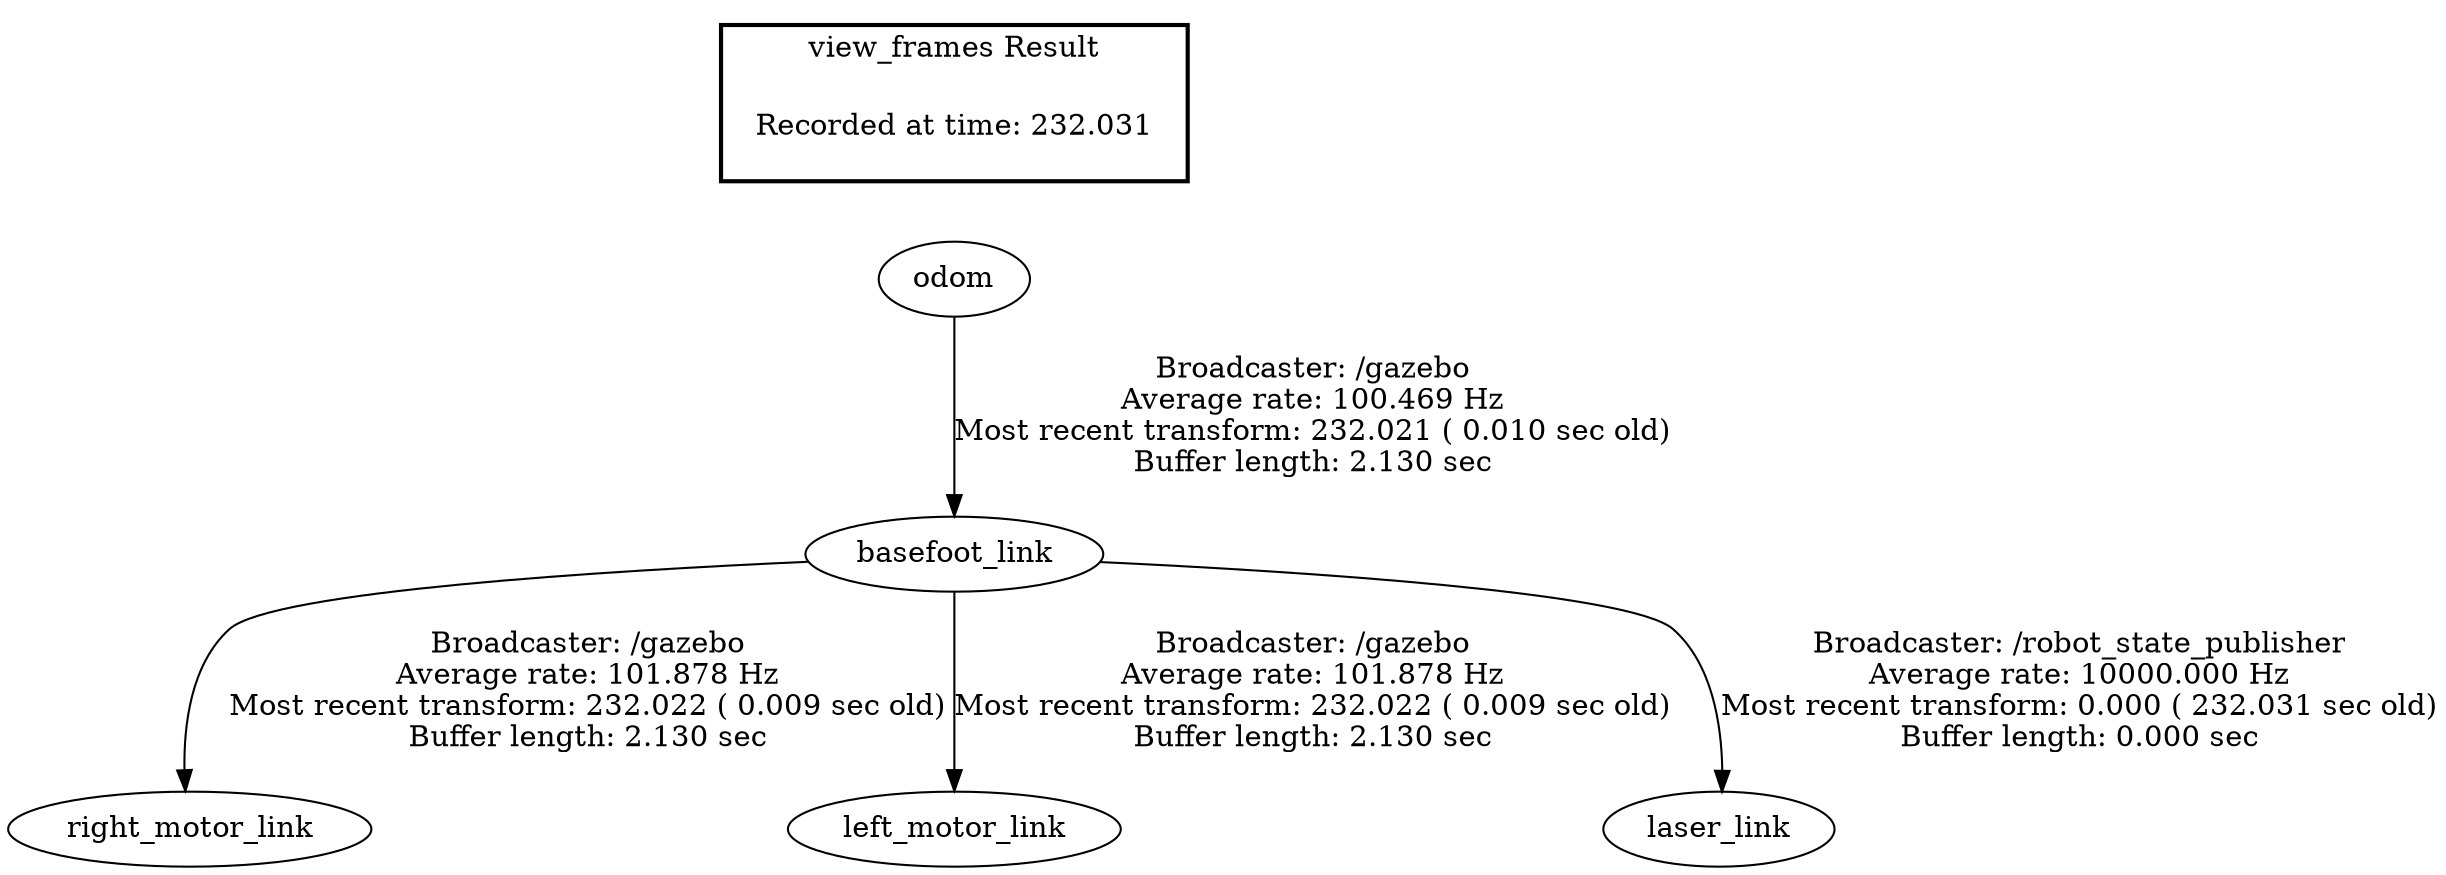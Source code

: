 digraph G {
"odom" -> "basefoot_link"[label="Broadcaster: /gazebo\nAverage rate: 100.469 Hz\nMost recent transform: 232.021 ( 0.010 sec old)\nBuffer length: 2.130 sec\n"];
"basefoot_link" -> "right_motor_link"[label="Broadcaster: /gazebo\nAverage rate: 101.878 Hz\nMost recent transform: 232.022 ( 0.009 sec old)\nBuffer length: 2.130 sec\n"];
"basefoot_link" -> "left_motor_link"[label="Broadcaster: /gazebo\nAverage rate: 101.878 Hz\nMost recent transform: 232.022 ( 0.009 sec old)\nBuffer length: 2.130 sec\n"];
"basefoot_link" -> "laser_link"[label="Broadcaster: /robot_state_publisher\nAverage rate: 10000.000 Hz\nMost recent transform: 0.000 ( 232.031 sec old)\nBuffer length: 0.000 sec\n"];
edge [style=invis];
 subgraph cluster_legend { style=bold; color=black; label ="view_frames Result";
"Recorded at time: 232.031"[ shape=plaintext ] ;
 }->"odom";
}